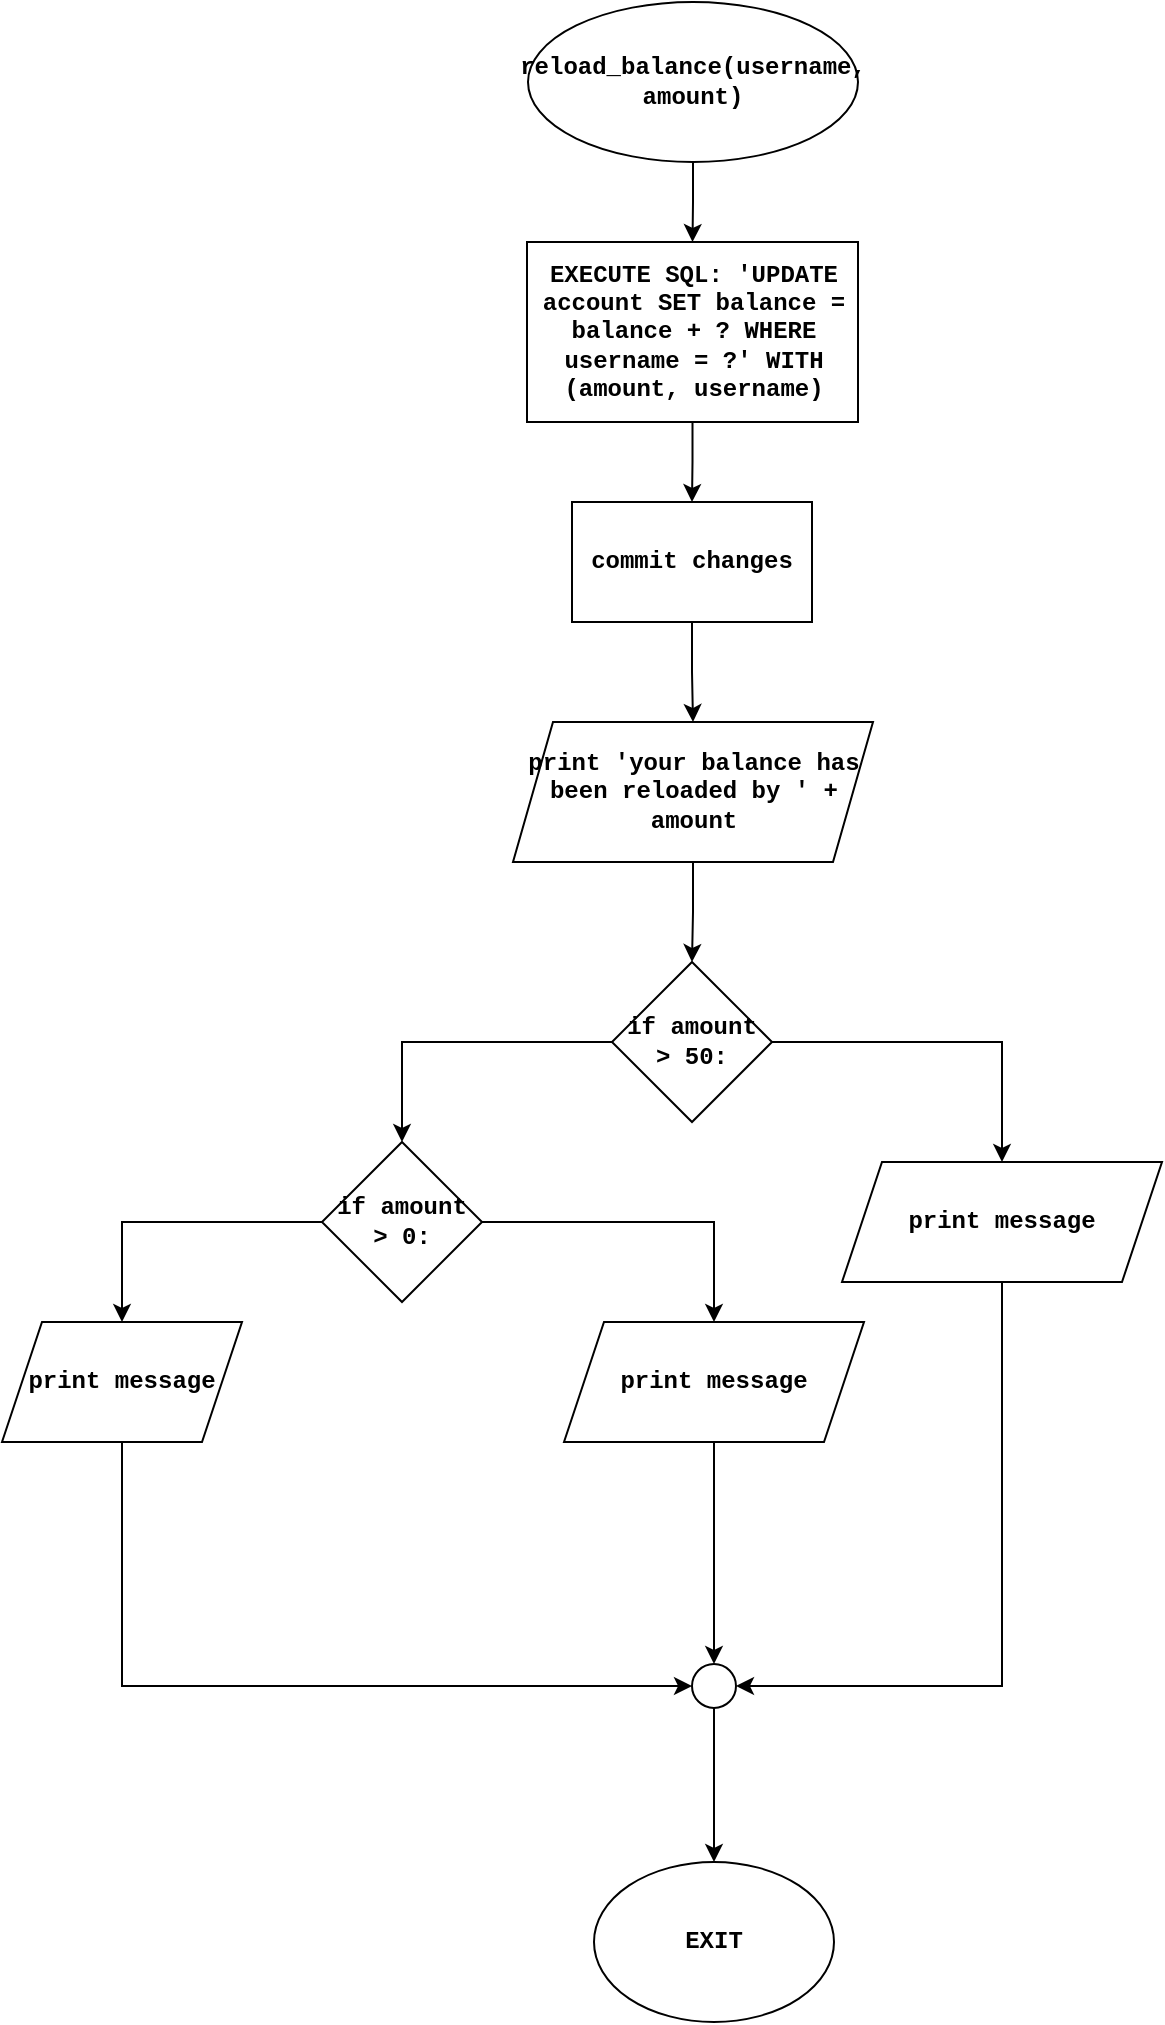 <mxfile version="26.0.9">
  <diagram name="Page-1" id="QIYJhtU-N7Jg_gJe7VQj">
    <mxGraphModel dx="2868" dy="1672" grid="1" gridSize="10" guides="1" tooltips="1" connect="1" arrows="1" fold="1" page="1" pageScale="1" pageWidth="850" pageHeight="1050" math="0" shadow="0">
      <root>
        <mxCell id="0" />
        <mxCell id="1" parent="0" />
        <mxCell id="NWAItUNXVhOZpdJJ9nui-2" value="" style="edgeStyle=orthogonalEdgeStyle;rounded=0;orthogonalLoop=1;jettySize=auto;html=1;fontStyle=1;fontFamily=Courier New;" edge="1" parent="1" source="GgAsPpkhO3hSO96ekQsg-1" target="NWAItUNXVhOZpdJJ9nui-1">
          <mxGeometry relative="1" as="geometry" />
        </mxCell>
        <mxCell id="GgAsPpkhO3hSO96ekQsg-1" value="reload_balance(username, amount)" style="ellipse;whiteSpace=wrap;html=1;fontStyle=1;fontFamily=Courier New;" parent="1" vertex="1">
          <mxGeometry x="343" width="165" height="80" as="geometry" />
        </mxCell>
        <mxCell id="GgAsPpkhO3hSO96ekQsg-30" value="EXIT" style="ellipse;whiteSpace=wrap;html=1;fontStyle=1;fontFamily=Courier New;" parent="1" vertex="1">
          <mxGeometry x="376" y="930" width="120" height="80" as="geometry" />
        </mxCell>
        <mxCell id="NWAItUNXVhOZpdJJ9nui-4" value="" style="edgeStyle=orthogonalEdgeStyle;rounded=0;orthogonalLoop=1;jettySize=auto;html=1;fontStyle=1;fontFamily=Courier New;" edge="1" parent="1" source="NWAItUNXVhOZpdJJ9nui-1" target="NWAItUNXVhOZpdJJ9nui-3">
          <mxGeometry relative="1" as="geometry" />
        </mxCell>
        <mxCell id="NWAItUNXVhOZpdJJ9nui-1" value="EXECUTE SQL: &#39;UPDATE account SET balance = balance + ? WHERE username = ?&#39; WITH (amount, username)" style="whiteSpace=wrap;html=1;fontStyle=1;fontFamily=Courier New;" vertex="1" parent="1">
          <mxGeometry x="342.5" y="120" width="165.5" height="90" as="geometry" />
        </mxCell>
        <mxCell id="NWAItUNXVhOZpdJJ9nui-6" value="" style="edgeStyle=orthogonalEdgeStyle;rounded=0;orthogonalLoop=1;jettySize=auto;html=1;fontStyle=1;fontFamily=Courier New;" edge="1" parent="1" source="NWAItUNXVhOZpdJJ9nui-3" target="NWAItUNXVhOZpdJJ9nui-5">
          <mxGeometry relative="1" as="geometry" />
        </mxCell>
        <mxCell id="NWAItUNXVhOZpdJJ9nui-3" value="commit changes" style="whiteSpace=wrap;html=1;fontStyle=1;fontFamily=Courier New;" vertex="1" parent="1">
          <mxGeometry x="365" y="250" width="120" height="60" as="geometry" />
        </mxCell>
        <mxCell id="NWAItUNXVhOZpdJJ9nui-8" value="" style="edgeStyle=orthogonalEdgeStyle;rounded=0;orthogonalLoop=1;jettySize=auto;html=1;fontStyle=1;fontFamily=Courier New;" edge="1" parent="1" source="NWAItUNXVhOZpdJJ9nui-5" target="NWAItUNXVhOZpdJJ9nui-7">
          <mxGeometry relative="1" as="geometry" />
        </mxCell>
        <mxCell id="NWAItUNXVhOZpdJJ9nui-5" value="print &#39;your balance has been reloaded by &#39; + amount" style="shape=parallelogram;perimeter=parallelogramPerimeter;whiteSpace=wrap;html=1;fixedSize=1;fontStyle=1;fontFamily=Courier New;" vertex="1" parent="1">
          <mxGeometry x="335.5" y="360" width="180" height="70" as="geometry" />
        </mxCell>
        <mxCell id="NWAItUNXVhOZpdJJ9nui-10" value="" style="edgeStyle=orthogonalEdgeStyle;rounded=0;orthogonalLoop=1;jettySize=auto;html=1;fontStyle=1;fontFamily=Courier New;" edge="1" parent="1" source="NWAItUNXVhOZpdJJ9nui-7" target="NWAItUNXVhOZpdJJ9nui-9">
          <mxGeometry relative="1" as="geometry" />
        </mxCell>
        <mxCell id="NWAItUNXVhOZpdJJ9nui-12" value="" style="edgeStyle=orthogonalEdgeStyle;rounded=0;orthogonalLoop=1;jettySize=auto;html=1;fontStyle=1;fontFamily=Courier New;" edge="1" parent="1" source="NWAItUNXVhOZpdJJ9nui-7" target="NWAItUNXVhOZpdJJ9nui-11">
          <mxGeometry relative="1" as="geometry" />
        </mxCell>
        <mxCell id="NWAItUNXVhOZpdJJ9nui-7" value="if amount &amp;gt; 50:" style="rhombus;whiteSpace=wrap;html=1;fontStyle=1;fontFamily=Courier New;" vertex="1" parent="1">
          <mxGeometry x="385" y="480" width="80" height="80" as="geometry" />
        </mxCell>
        <mxCell id="NWAItUNXVhOZpdJJ9nui-20" style="edgeStyle=orthogonalEdgeStyle;rounded=0;orthogonalLoop=1;jettySize=auto;html=1;exitX=0.5;exitY=1;exitDx=0;exitDy=0;entryX=1;entryY=0.5;entryDx=0;entryDy=0;fontStyle=1;fontFamily=Courier New;" edge="1" parent="1" source="NWAItUNXVhOZpdJJ9nui-9" target="NWAItUNXVhOZpdJJ9nui-17">
          <mxGeometry relative="1" as="geometry" />
        </mxCell>
        <mxCell id="NWAItUNXVhOZpdJJ9nui-9" value="print message" style="shape=parallelogram;perimeter=parallelogramPerimeter;whiteSpace=wrap;html=1;fixedSize=1;fontStyle=1;fontFamily=Courier New;" vertex="1" parent="1">
          <mxGeometry x="500" y="580" width="160" height="60" as="geometry" />
        </mxCell>
        <mxCell id="NWAItUNXVhOZpdJJ9nui-14" value="" style="edgeStyle=orthogonalEdgeStyle;rounded=0;orthogonalLoop=1;jettySize=auto;html=1;fontStyle=1;fontFamily=Courier New;" edge="1" parent="1" source="NWAItUNXVhOZpdJJ9nui-11" target="NWAItUNXVhOZpdJJ9nui-13">
          <mxGeometry relative="1" as="geometry" />
        </mxCell>
        <mxCell id="NWAItUNXVhOZpdJJ9nui-16" value="" style="edgeStyle=orthogonalEdgeStyle;rounded=0;orthogonalLoop=1;jettySize=auto;html=1;fontStyle=1;fontFamily=Courier New;" edge="1" parent="1" source="NWAItUNXVhOZpdJJ9nui-11" target="NWAItUNXVhOZpdJJ9nui-15">
          <mxGeometry relative="1" as="geometry" />
        </mxCell>
        <mxCell id="NWAItUNXVhOZpdJJ9nui-11" value="if amount &amp;gt; 0:" style="rhombus;whiteSpace=wrap;html=1;fontStyle=1;fontFamily=Courier New;" vertex="1" parent="1">
          <mxGeometry x="240" y="570" width="80" height="80" as="geometry" />
        </mxCell>
        <mxCell id="NWAItUNXVhOZpdJJ9nui-19" style="edgeStyle=orthogonalEdgeStyle;rounded=0;orthogonalLoop=1;jettySize=auto;html=1;exitX=0.5;exitY=1;exitDx=0;exitDy=0;entryX=0.5;entryY=0;entryDx=0;entryDy=0;fontStyle=1;fontFamily=Courier New;" edge="1" parent="1" source="NWAItUNXVhOZpdJJ9nui-13" target="NWAItUNXVhOZpdJJ9nui-17">
          <mxGeometry relative="1" as="geometry" />
        </mxCell>
        <mxCell id="NWAItUNXVhOZpdJJ9nui-13" value="print message" style="shape=parallelogram;perimeter=parallelogramPerimeter;whiteSpace=wrap;html=1;fixedSize=1;fontStyle=1;fontFamily=Courier New;" vertex="1" parent="1">
          <mxGeometry x="361" y="660" width="150" height="60" as="geometry" />
        </mxCell>
        <mxCell id="NWAItUNXVhOZpdJJ9nui-18" style="edgeStyle=orthogonalEdgeStyle;rounded=0;orthogonalLoop=1;jettySize=auto;html=1;exitX=0.5;exitY=1;exitDx=0;exitDy=0;entryX=0;entryY=0.5;entryDx=0;entryDy=0;fontStyle=1;fontFamily=Courier New;" edge="1" parent="1" source="NWAItUNXVhOZpdJJ9nui-15" target="NWAItUNXVhOZpdJJ9nui-17">
          <mxGeometry relative="1" as="geometry" />
        </mxCell>
        <mxCell id="NWAItUNXVhOZpdJJ9nui-15" value="print message" style="shape=parallelogram;perimeter=parallelogramPerimeter;whiteSpace=wrap;html=1;fixedSize=1;fontStyle=1;fontFamily=Courier New;" vertex="1" parent="1">
          <mxGeometry x="80" y="660" width="120" height="60" as="geometry" />
        </mxCell>
        <mxCell id="NWAItUNXVhOZpdJJ9nui-21" style="edgeStyle=orthogonalEdgeStyle;rounded=0;orthogonalLoop=1;jettySize=auto;html=1;exitX=0.5;exitY=1;exitDx=0;exitDy=0;entryX=0.5;entryY=0;entryDx=0;entryDy=0;fontStyle=1;fontFamily=Courier New;" edge="1" parent="1" source="NWAItUNXVhOZpdJJ9nui-17" target="GgAsPpkhO3hSO96ekQsg-30">
          <mxGeometry relative="1" as="geometry" />
        </mxCell>
        <mxCell id="NWAItUNXVhOZpdJJ9nui-17" value="" style="ellipse;whiteSpace=wrap;html=1;aspect=fixed;fontStyle=1;fontFamily=Courier New;" vertex="1" parent="1">
          <mxGeometry x="425" y="831" width="22" height="22" as="geometry" />
        </mxCell>
      </root>
    </mxGraphModel>
  </diagram>
</mxfile>
